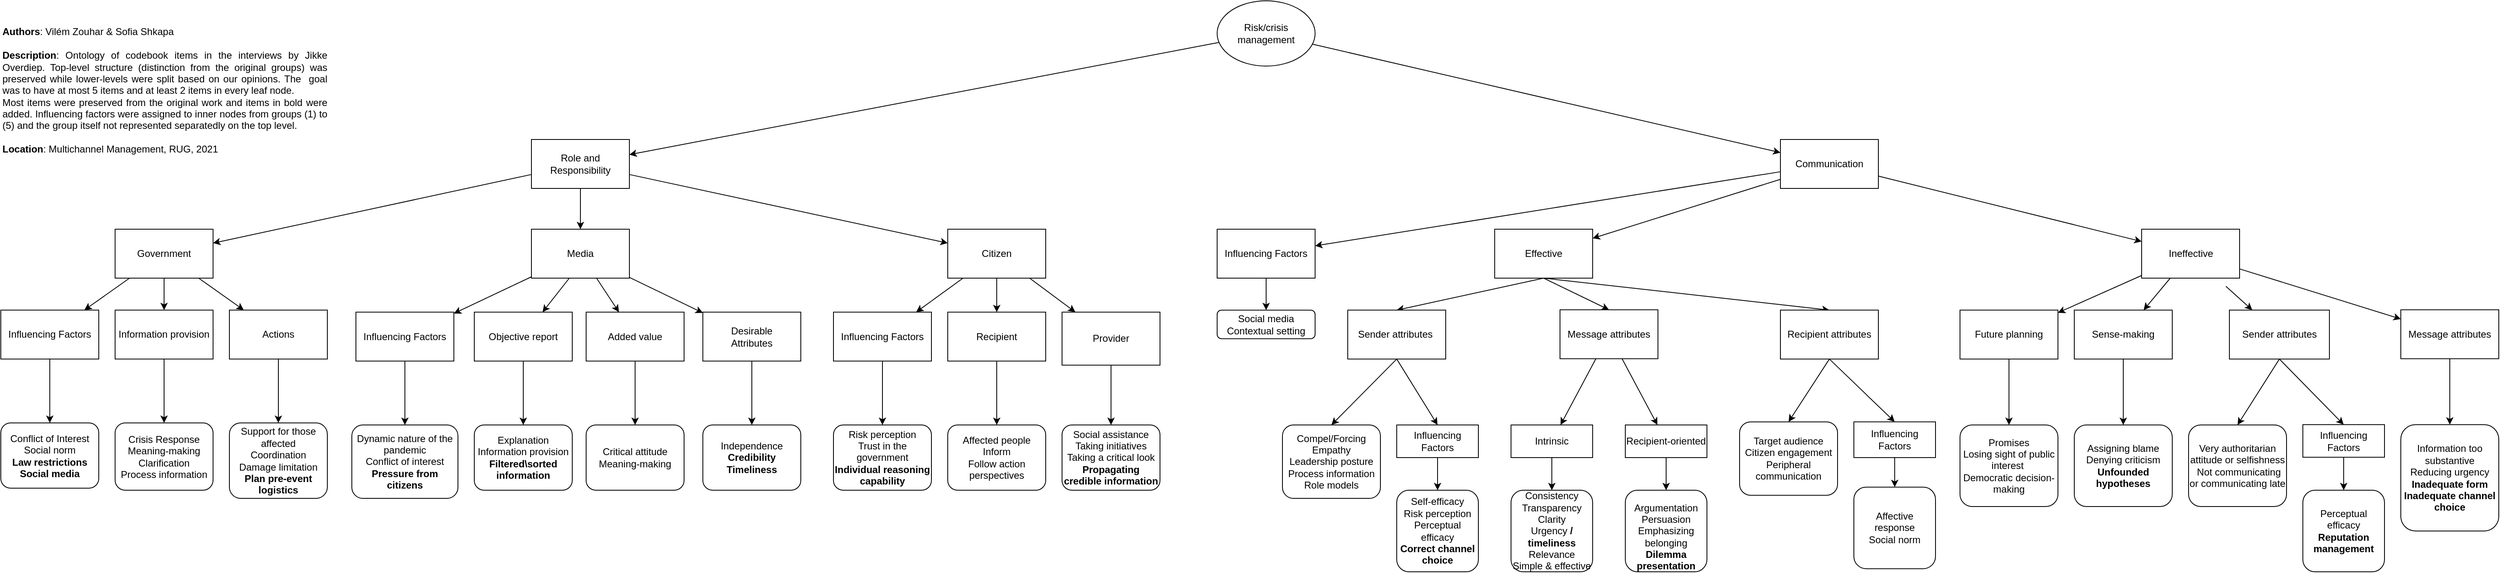 <mxfile version="15.3.8" type="google"><diagram id="8PKTsiqh1NiM7w7kDXS_" name="Page-1"><mxGraphModel dx="1385" dy="694" grid="1" gridSize="10" guides="1" tooltips="1" connect="1" arrows="1" fold="1" page="1" pageScale="1" pageWidth="1654" pageHeight="1169" math="0" shadow="0"><root><mxCell id="0"/><mxCell id="1" parent="0"/><mxCell id="tGzGR7EFq1QjN6VnWukm-55" style="edgeStyle=none;rounded=0;orthogonalLoop=1;jettySize=auto;html=1;" parent="1" source="tGzGR7EFq1QjN6VnWukm-1" target="tGzGR7EFq1QjN6VnWukm-5" edge="1"><mxGeometry relative="1" as="geometry"/></mxCell><mxCell id="tGzGR7EFq1QjN6VnWukm-56" style="edgeStyle=none;rounded=0;orthogonalLoop=1;jettySize=auto;html=1;" parent="1" source="tGzGR7EFq1QjN6VnWukm-1" target="tGzGR7EFq1QjN6VnWukm-3" edge="1"><mxGeometry relative="1" as="geometry"/></mxCell><mxCell id="tGzGR7EFq1QjN6VnWukm-1" value="&lt;div&gt;Risk/crisis management&lt;/div&gt;" style="ellipse;whiteSpace=wrap;html=1;" parent="1" vertex="1"><mxGeometry x="1600" y="280" width="120" height="80" as="geometry"/></mxCell><mxCell id="tGzGR7EFq1QjN6VnWukm-9" style="edgeStyle=none;rounded=0;orthogonalLoop=1;jettySize=auto;html=1;" parent="1" source="tGzGR7EFq1QjN6VnWukm-3" target="tGzGR7EFq1QjN6VnWukm-8" edge="1"><mxGeometry relative="1" as="geometry"/></mxCell><mxCell id="tGzGR7EFq1QjN6VnWukm-11" style="edgeStyle=none;rounded=0;orthogonalLoop=1;jettySize=auto;html=1;" parent="1" source="tGzGR7EFq1QjN6VnWukm-3" target="tGzGR7EFq1QjN6VnWukm-10" edge="1"><mxGeometry relative="1" as="geometry"/></mxCell><mxCell id="tGzGR7EFq1QjN6VnWukm-13" style="edgeStyle=none;rounded=0;orthogonalLoop=1;jettySize=auto;html=1;" parent="1" source="tGzGR7EFq1QjN6VnWukm-3" target="tGzGR7EFq1QjN6VnWukm-12" edge="1"><mxGeometry relative="1" as="geometry"/></mxCell><mxCell id="tGzGR7EFq1QjN6VnWukm-61" style="edgeStyle=none;rounded=0;orthogonalLoop=1;jettySize=auto;html=1;" parent="1" source="tGzGR7EFq1QjN6VnWukm-8" target="tGzGR7EFq1QjN6VnWukm-60" edge="1"><mxGeometry relative="1" as="geometry"/></mxCell><mxCell id="tGzGR7EFq1QjN6VnWukm-3" value="Role and Responsibility" style="rounded=0;whiteSpace=wrap;html=1;" parent="1" vertex="1"><mxGeometry x="760" y="450" width="120" height="60" as="geometry"/></mxCell><mxCell id="tGzGR7EFq1QjN6VnWukm-15" style="edgeStyle=none;rounded=0;orthogonalLoop=1;jettySize=auto;html=1;" parent="1" source="tGzGR7EFq1QjN6VnWukm-5" target="tGzGR7EFq1QjN6VnWukm-14" edge="1"><mxGeometry relative="1" as="geometry"/></mxCell><mxCell id="tGzGR7EFq1QjN6VnWukm-99" value="&amp;nbsp;" style="edgeStyle=none;rounded=0;orthogonalLoop=1;jettySize=auto;html=1;fontFamily=Helvetica;fontSize=12;" parent="1" source="tGzGR7EFq1QjN6VnWukm-5" target="tGzGR7EFq1QjN6VnWukm-98" edge="1"><mxGeometry x="0.046" y="-15" relative="1" as="geometry"><mxPoint as="offset"/></mxGeometry></mxCell><mxCell id="jqWA9M8NnoMMEc-roruy-1" style="rounded=0;orthogonalLoop=1;jettySize=auto;html=1;" edge="1" parent="1" source="tGzGR7EFq1QjN6VnWukm-5" target="tGzGR7EFq1QjN6VnWukm-16"><mxGeometry relative="1" as="geometry"/></mxCell><mxCell id="tGzGR7EFq1QjN6VnWukm-5" value="Communication" style="rounded=0;whiteSpace=wrap;html=1;" parent="1" vertex="1"><mxGeometry x="2290" y="450" width="120" height="60" as="geometry"/></mxCell><mxCell id="Dwpv8svm2cpUY37ZDRC3-32" style="edgeStyle=none;rounded=0;orthogonalLoop=1;jettySize=auto;html=1;" parent="1" source="tGzGR7EFq1QjN6VnWukm-8" target="Dwpv8svm2cpUY37ZDRC3-16" edge="1"><mxGeometry relative="1" as="geometry"><mxPoint x="480.406" y="589.19" as="sourcePoint"/></mxGeometry></mxCell><mxCell id="Dwpv8svm2cpUY37ZDRC3-33" style="edgeStyle=none;rounded=0;orthogonalLoop=1;jettySize=auto;html=1;" parent="1" source="tGzGR7EFq1QjN6VnWukm-8" target="Dwpv8svm2cpUY37ZDRC3-17" edge="1"><mxGeometry relative="1" as="geometry"><mxPoint x="580.39" y="587.497" as="sourcePoint"/></mxGeometry></mxCell><mxCell id="tGzGR7EFq1QjN6VnWukm-8" value="Government" style="rounded=0;whiteSpace=wrap;html=1;" parent="1" vertex="1"><mxGeometry x="250" y="560" width="120" height="60" as="geometry"/></mxCell><mxCell id="tGzGR7EFq1QjN6VnWukm-22" style="edgeStyle=none;rounded=0;orthogonalLoop=1;jettySize=auto;html=1;" parent="1" source="tGzGR7EFq1QjN6VnWukm-10" target="tGzGR7EFq1QjN6VnWukm-18" edge="1"><mxGeometry relative="1" as="geometry"/></mxCell><mxCell id="tGzGR7EFq1QjN6VnWukm-25" style="edgeStyle=none;rounded=0;orthogonalLoop=1;jettySize=auto;html=1;" parent="1" target="tGzGR7EFq1QjN6VnWukm-24" edge="1"><mxGeometry relative="1" as="geometry"><mxPoint x="806.399" y="620" as="sourcePoint"/></mxGeometry></mxCell><mxCell id="tGzGR7EFq1QjN6VnWukm-69" style="edgeStyle=none;rounded=0;orthogonalLoop=1;jettySize=auto;html=1;fontFamily=Helvetica;fontSize=10;" parent="1" source="tGzGR7EFq1QjN6VnWukm-10" target="tGzGR7EFq1QjN6VnWukm-68" edge="1"><mxGeometry relative="1" as="geometry"/></mxCell><mxCell id="tGzGR7EFq1QjN6VnWukm-93" style="edgeStyle=none;rounded=0;orthogonalLoop=1;jettySize=auto;html=1;fontFamily=Helvetica;fontSize=12;" parent="1" source="tGzGR7EFq1QjN6VnWukm-10" target="tGzGR7EFq1QjN6VnWukm-31" edge="1"><mxGeometry relative="1" as="geometry"/></mxCell><mxCell id="tGzGR7EFq1QjN6VnWukm-10" value="Media" style="rounded=0;whiteSpace=wrap;html=1;" parent="1" vertex="1"><mxGeometry x="760" y="560" width="120" height="60" as="geometry"/></mxCell><mxCell id="tGzGR7EFq1QjN6VnWukm-40" style="edgeStyle=none;rounded=0;orthogonalLoop=1;jettySize=auto;html=1;" parent="1" source="tGzGR7EFq1QjN6VnWukm-12" target="tGzGR7EFq1QjN6VnWukm-37" edge="1"><mxGeometry relative="1" as="geometry"/></mxCell><mxCell id="tGzGR7EFq1QjN6VnWukm-41" style="edgeStyle=none;rounded=0;orthogonalLoop=1;jettySize=auto;html=1;" parent="1" source="tGzGR7EFq1QjN6VnWukm-12" target="tGzGR7EFq1QjN6VnWukm-38" edge="1"><mxGeometry relative="1" as="geometry"/></mxCell><mxCell id="tGzGR7EFq1QjN6VnWukm-81" style="edgeStyle=none;rounded=0;orthogonalLoop=1;jettySize=auto;html=1;fontFamily=Helvetica;fontSize=10;" parent="1" source="tGzGR7EFq1QjN6VnWukm-12" target="tGzGR7EFq1QjN6VnWukm-78" edge="1"><mxGeometry relative="1" as="geometry"/></mxCell><mxCell id="tGzGR7EFq1QjN6VnWukm-12" value="Citizen" style="rounded=0;whiteSpace=wrap;html=1;" parent="1" vertex="1"><mxGeometry x="1270" y="560" width="120" height="60" as="geometry"/></mxCell><mxCell id="Dwpv8svm2cpUY37ZDRC3-74" style="edgeStyle=none;rounded=0;orthogonalLoop=1;jettySize=auto;html=1;exitX=0.5;exitY=1;exitDx=0;exitDy=0;entryX=0.5;entryY=0;entryDx=0;entryDy=0;fontFamily=Helvetica;" parent="1" source="tGzGR7EFq1QjN6VnWukm-14" target="Dwpv8svm2cpUY37ZDRC3-73" edge="1"><mxGeometry relative="1" as="geometry"/></mxCell><mxCell id="Dwpv8svm2cpUY37ZDRC3-89" style="edgeStyle=none;rounded=0;orthogonalLoop=1;jettySize=auto;html=1;exitX=0.5;exitY=1;exitDx=0;exitDy=0;entryX=0.5;entryY=0;entryDx=0;entryDy=0;fontFamily=Helvetica;" parent="1" source="tGzGR7EFq1QjN6VnWukm-14" target="Dwpv8svm2cpUY37ZDRC3-64" edge="1"><mxGeometry relative="1" as="geometry"/></mxCell><mxCell id="Dwpv8svm2cpUY37ZDRC3-90" style="edgeStyle=none;rounded=0;orthogonalLoop=1;jettySize=auto;html=1;exitX=0.5;exitY=1;exitDx=0;exitDy=0;entryX=0.5;entryY=0;entryDx=0;entryDy=0;fontFamily=Helvetica;" parent="1" source="tGzGR7EFq1QjN6VnWukm-14" target="tGzGR7EFq1QjN6VnWukm-82" edge="1"><mxGeometry relative="1" as="geometry"/></mxCell><mxCell id="tGzGR7EFq1QjN6VnWukm-14" value="Effective" style="rounded=0;whiteSpace=wrap;html=1;" parent="1" vertex="1"><mxGeometry x="1940" y="560" width="120" height="60" as="geometry"/></mxCell><mxCell id="tGzGR7EFq1QjN6VnWukm-102" style="edgeStyle=none;rounded=0;orthogonalLoop=1;jettySize=auto;html=1;fontFamily=Helvetica;fontSize=12;" parent="1" target="Dwpv8svm2cpUY37ZDRC3-85" edge="1"><mxGeometry relative="1" as="geometry"><mxPoint x="2835.716" y="630" as="sourcePoint"/></mxGeometry></mxCell><mxCell id="tGzGR7EFq1QjN6VnWukm-103" style="edgeStyle=none;rounded=0;orthogonalLoop=1;jettySize=auto;html=1;fontFamily=Helvetica;fontSize=12;" parent="1" source="tGzGR7EFq1QjN6VnWukm-16" target="Dwpv8svm2cpUY37ZDRC3-81" edge="1"><mxGeometry relative="1" as="geometry"/></mxCell><mxCell id="tGzGR7EFq1QjN6VnWukm-104" style="edgeStyle=none;rounded=0;orthogonalLoop=1;jettySize=auto;html=1;fontFamily=Helvetica;fontSize=12;" parent="1" source="tGzGR7EFq1QjN6VnWukm-16" target="Dwpv8svm2cpUY37ZDRC3-70" edge="1"><mxGeometry relative="1" as="geometry"/></mxCell><mxCell id="tGzGR7EFq1QjN6VnWukm-105" style="edgeStyle=none;rounded=0;orthogonalLoop=1;jettySize=auto;html=1;fontFamily=Helvetica;fontSize=12;" parent="1" source="tGzGR7EFq1QjN6VnWukm-16" target="Dwpv8svm2cpUY37ZDRC3-66" edge="1"><mxGeometry relative="1" as="geometry"/></mxCell><mxCell id="tGzGR7EFq1QjN6VnWukm-16" value="Ineffective" style="rounded=0;whiteSpace=wrap;html=1;" parent="1" vertex="1"><mxGeometry x="2732.5" y="560.0" width="120" height="60" as="geometry"/></mxCell><mxCell id="tGzGR7EFq1QjN6VnWukm-23" style="edgeStyle=none;rounded=0;orthogonalLoop=1;jettySize=auto;html=1;" parent="1" source="tGzGR7EFq1QjN6VnWukm-18" target="tGzGR7EFq1QjN6VnWukm-21" edge="1"><mxGeometry relative="1" as="geometry"/></mxCell><mxCell id="tGzGR7EFq1QjN6VnWukm-18" value="Desirable&lt;div&gt;Attributes&lt;/div&gt;" style="rounded=0;whiteSpace=wrap;html=1;" parent="1" vertex="1"><mxGeometry x="970" y="661.69" width="120" height="60" as="geometry"/></mxCell><mxCell id="tGzGR7EFq1QjN6VnWukm-21" value="&lt;div&gt;Independence&lt;/div&gt;&lt;div&gt;&lt;b&gt;Credibility&lt;/b&gt;&lt;/div&gt;&lt;div&gt;&lt;b&gt;Timeliness&lt;/b&gt;&lt;br&gt;&lt;/div&gt;" style="rounded=1;whiteSpace=wrap;html=1;" parent="1" vertex="1"><mxGeometry x="970" y="800" width="120" height="80" as="geometry"/></mxCell><mxCell id="tGzGR7EFq1QjN6VnWukm-30" style="edgeStyle=none;rounded=0;orthogonalLoop=1;jettySize=auto;html=1;" parent="1" source="tGzGR7EFq1QjN6VnWukm-24" target="tGzGR7EFq1QjN6VnWukm-29" edge="1"><mxGeometry relative="1" as="geometry"/></mxCell><mxCell id="tGzGR7EFq1QjN6VnWukm-24" value="Objective report" style="rounded=0;whiteSpace=wrap;html=1;" parent="1" vertex="1"><mxGeometry x="690" y="661.69" width="120" height="60" as="geometry"/></mxCell><mxCell id="tGzGR7EFq1QjN6VnWukm-29" value="&lt;div&gt;Explanation&lt;/div&gt;&lt;div&gt;Information provision&lt;br&gt;&lt;/div&gt;&lt;div&gt;&lt;b&gt;Filtered\sorted information&lt;/b&gt;&lt;/div&gt;" style="rounded=1;whiteSpace=wrap;html=1;" parent="1" vertex="1"><mxGeometry x="690" y="800" width="120" height="80" as="geometry"/></mxCell><mxCell id="tGzGR7EFq1QjN6VnWukm-36" style="edgeStyle=none;rounded=0;orthogonalLoop=1;jettySize=auto;html=1;" parent="1" source="tGzGR7EFq1QjN6VnWukm-31" target="tGzGR7EFq1QjN6VnWukm-35" edge="1"><mxGeometry relative="1" as="geometry"/></mxCell><mxCell id="tGzGR7EFq1QjN6VnWukm-31" value="Added value" style="rounded=0;whiteSpace=wrap;html=1;" parent="1" vertex="1"><mxGeometry x="827" y="661.69" width="120" height="60" as="geometry"/></mxCell><mxCell id="tGzGR7EFq1QjN6VnWukm-35" value="&lt;div&gt;Critical attitude&lt;/div&gt;&lt;div&gt;Meaning-making&lt;br&gt;&lt;/div&gt;" style="rounded=1;whiteSpace=wrap;html=1;" parent="1" vertex="1"><mxGeometry x="827" y="800" width="120" height="80" as="geometry"/></mxCell><mxCell id="tGzGR7EFq1QjN6VnWukm-45" style="edgeStyle=none;rounded=0;orthogonalLoop=1;jettySize=auto;html=1;" parent="1" source="tGzGR7EFq1QjN6VnWukm-37" target="tGzGR7EFq1QjN6VnWukm-39" edge="1"><mxGeometry relative="1" as="geometry"/></mxCell><mxCell id="tGzGR7EFq1QjN6VnWukm-37" value="Recipient" style="rounded=0;whiteSpace=wrap;html=1;" parent="1" vertex="1"><mxGeometry x="1270" y="661.69" width="120" height="60" as="geometry"/></mxCell><mxCell id="Dwpv8svm2cpUY37ZDRC3-40" style="edgeStyle=none;rounded=0;orthogonalLoop=1;jettySize=auto;html=1;entryX=0.5;entryY=0;entryDx=0;entryDy=0;" parent="1" source="Dwpv8svm2cpUY37ZDRC3-16" target="Dwpv8svm2cpUY37ZDRC3-36" edge="1"><mxGeometry relative="1" as="geometry"/></mxCell><mxCell id="Dwpv8svm2cpUY37ZDRC3-16" value="Information provision" style="rounded=0;whiteSpace=wrap;html=1;" parent="1" vertex="1"><mxGeometry x="250" y="659.19" width="120" height="60" as="geometry"/></mxCell><mxCell id="tGzGR7EFq1QjN6VnWukm-52" style="edgeStyle=none;rounded=0;orthogonalLoop=1;jettySize=auto;html=1;" parent="1" source="tGzGR7EFq1QjN6VnWukm-38" target="tGzGR7EFq1QjN6VnWukm-49" edge="1"><mxGeometry relative="1" as="geometry"/></mxCell><mxCell id="tGzGR7EFq1QjN6VnWukm-38" value="Provider" style="rounded=0;whiteSpace=wrap;html=1;" parent="1" vertex="1"><mxGeometry x="1410" y="661.69" width="120" height="65" as="geometry"/></mxCell><mxCell id="tGzGR7EFq1QjN6VnWukm-87" style="edgeStyle=none;rounded=0;orthogonalLoop=1;jettySize=auto;html=1;fontFamily=Helvetica;fontSize=10;" parent="1" source="Dwpv8svm2cpUY37ZDRC3-17" target="Dwpv8svm2cpUY37ZDRC3-21" edge="1"><mxGeometry relative="1" as="geometry"/></mxCell><mxCell id="Dwpv8svm2cpUY37ZDRC3-17" value="Actions" style="rounded=0;whiteSpace=wrap;html=1;" parent="1" vertex="1"><mxGeometry x="390" y="659.19" width="120" height="60" as="geometry"/></mxCell><mxCell id="tGzGR7EFq1QjN6VnWukm-39" value="&lt;div&gt;Affected people&lt;/div&gt;&lt;div&gt;Inform&lt;/div&gt;&lt;div&gt;Follow action perspectives&lt;br&gt;&lt;/div&gt;" style="rounded=1;whiteSpace=wrap;html=1;" parent="1" vertex="1"><mxGeometry x="1270" y="800" width="120" height="80" as="geometry"/></mxCell><mxCell id="tGzGR7EFq1QjN6VnWukm-49" value="&lt;div align=&quot;center&quot;&gt;Social assistance&lt;br&gt;Taking initiatives&lt;br&gt;Taking a critical look&lt;/div&gt;&lt;div align=&quot;center&quot;&gt;&lt;b&gt;Propagating credible information&lt;/b&gt;&lt;br&gt;&lt;/div&gt;" style="rounded=1;whiteSpace=wrap;html=1;align=center;" parent="1" vertex="1"><mxGeometry x="1410" y="800" width="120" height="80" as="geometry"/></mxCell><mxCell id="Dwpv8svm2cpUY37ZDRC3-21" value="&lt;div&gt;Support for those affected&lt;/div&gt;&lt;div&gt;Coordination&lt;/div&gt;&lt;div&gt;Damage limitation&lt;br&gt;&lt;/div&gt;&lt;div&gt;&lt;b&gt;Plan pre-event logistics&lt;/b&gt;&lt;br&gt;&lt;/div&gt;" style="rounded=1;whiteSpace=wrap;html=1;" parent="1" vertex="1"><mxGeometry x="390" y="797.5" width="120" height="92.5" as="geometry"/></mxCell><mxCell id="Dwpv8svm2cpUY37ZDRC3-36" value="&lt;div&gt;Crisis Response&lt;/div&gt;&lt;div&gt;Meaning-making&lt;br&gt;&lt;/div&gt;&lt;div&gt;&lt;div&gt;Clarification&lt;/div&gt;&lt;div&gt;Process information&lt;br&gt;&lt;/div&gt;&lt;/div&gt;" style="rounded=1;whiteSpace=wrap;html=1;" parent="1" vertex="1"><mxGeometry x="250" y="797.5" width="120" height="82.5" as="geometry"/></mxCell><mxCell id="tGzGR7EFq1QjN6VnWukm-92" style="edgeStyle=none;rounded=0;orthogonalLoop=1;jettySize=auto;html=1;entryX=0.5;entryY=0;entryDx=0;entryDy=0;fontFamily=Helvetica;fontSize=12;" parent="1" source="tGzGR7EFq1QjN6VnWukm-60" target="tGzGR7EFq1QjN6VnWukm-62" edge="1"><mxGeometry relative="1" as="geometry"/></mxCell><mxCell id="tGzGR7EFq1QjN6VnWukm-60" value="Influencing Factors" style="rounded=0;whiteSpace=wrap;html=1;" parent="1" vertex="1"><mxGeometry x="110" y="659.19" width="120" height="60" as="geometry"/></mxCell><mxCell id="tGzGR7EFq1QjN6VnWukm-62" value="&lt;div&gt;Conflict of Interest&lt;/div&gt;&lt;div&gt;Social norm&lt;/div&gt;&lt;div&gt;&lt;b&gt;Law restrictions&lt;/b&gt;&lt;br&gt;&lt;/div&gt;&lt;div&gt;&lt;b&gt;Social media&lt;/b&gt;&lt;b&gt;&lt;br&gt;&lt;/b&gt;&lt;/div&gt;" style="rounded=1;whiteSpace=wrap;html=1;" parent="1" vertex="1"><mxGeometry x="110" y="797.5" width="120" height="80" as="geometry"/></mxCell><mxCell id="tGzGR7EFq1QjN6VnWukm-77" style="edgeStyle=none;rounded=0;orthogonalLoop=1;jettySize=auto;html=1;fontFamily=Helvetica;fontSize=10;" parent="1" source="tGzGR7EFq1QjN6VnWukm-68" target="tGzGR7EFq1QjN6VnWukm-76" edge="1"><mxGeometry relative="1" as="geometry"/></mxCell><mxCell id="tGzGR7EFq1QjN6VnWukm-68" value="Influencing Factors" style="rounded=0;whiteSpace=wrap;html=1;" parent="1" vertex="1"><mxGeometry x="545" y="661.69" width="120" height="60" as="geometry"/></mxCell><mxCell id="tGzGR7EFq1QjN6VnWukm-76" value="&lt;div&gt;Dynamic nature of the pandemic&lt;/div&gt;&lt;div&gt;Conflict of interest&lt;br&gt;&lt;/div&gt;&lt;div&gt;&lt;b&gt;Pressure from citizens&lt;/b&gt;&lt;br&gt;&lt;/div&gt;" style="rounded=1;whiteSpace=wrap;html=1;" parent="1" vertex="1"><mxGeometry x="540" y="800" width="130" height="90" as="geometry"/></mxCell><mxCell id="tGzGR7EFq1QjN6VnWukm-80" style="edgeStyle=none;rounded=0;orthogonalLoop=1;jettySize=auto;html=1;fontFamily=Helvetica;fontSize=10;" parent="1" source="tGzGR7EFq1QjN6VnWukm-78" target="tGzGR7EFq1QjN6VnWukm-79" edge="1"><mxGeometry relative="1" as="geometry"/></mxCell><mxCell id="tGzGR7EFq1QjN6VnWukm-78" value="Influencing Factors" style="rounded=0;whiteSpace=wrap;html=1;" parent="1" vertex="1"><mxGeometry x="1130" y="661.69" width="120" height="60" as="geometry"/></mxCell><mxCell id="tGzGR7EFq1QjN6VnWukm-79" value="&lt;div&gt;Risk perception&lt;/div&gt;&lt;div&gt;Trust in the government&lt;/div&gt;&lt;b&gt;Individual reasoning capability&lt;/b&gt;" style="rounded=1;whiteSpace=wrap;html=1;" parent="1" vertex="1"><mxGeometry x="1130" y="800" width="120" height="80" as="geometry"/></mxCell><mxCell id="Dwpv8svm2cpUY37ZDRC3-62" style="edgeStyle=none;rounded=0;orthogonalLoop=1;jettySize=auto;html=1;exitX=0.5;exitY=1;exitDx=0;exitDy=0;entryX=0.5;entryY=0;entryDx=0;entryDy=0;fontFamily=Helvetica;" parent="1" source="tGzGR7EFq1QjN6VnWukm-82" target="Dwpv8svm2cpUY37ZDRC3-60" edge="1"><mxGeometry relative="1" as="geometry"/></mxCell><mxCell id="Dwpv8svm2cpUY37ZDRC3-98" style="edgeStyle=none;rounded=0;orthogonalLoop=1;jettySize=auto;html=1;exitX=0.5;exitY=1;exitDx=0;exitDy=0;entryX=0.5;entryY=0;entryDx=0;entryDy=0;fontFamily=Helvetica;" parent="1" source="tGzGR7EFq1QjN6VnWukm-82" target="Dwpv8svm2cpUY37ZDRC3-97" edge="1"><mxGeometry relative="1" as="geometry"/></mxCell><mxCell id="tGzGR7EFq1QjN6VnWukm-82" value="Sender attributes&amp;nbsp;" style="rounded=0;whiteSpace=wrap;html=1;" parent="1" vertex="1"><mxGeometry x="1760" y="659.19" width="120" height="60" as="geometry"/></mxCell><mxCell id="Dwpv8svm2cpUY37ZDRC3-60" value="&lt;div align=&quot;center&quot;&gt;&lt;div align=&quot;center&quot;&gt;&lt;span&gt;Compel/&lt;/span&gt;&lt;span&gt;Forcing&lt;/span&gt;&lt;/div&gt;&lt;div&gt;Empathy&lt;br&gt;&lt;/div&gt;&lt;div&gt;Leadership posture&lt;/div&gt;&lt;div&gt;Process information&lt;br&gt;&lt;/div&gt;&lt;div&gt;Role models&lt;br&gt;&lt;/div&gt;&lt;/div&gt;" style="rounded=1;whiteSpace=wrap;html=1;align=center;" parent="1" vertex="1"><mxGeometry x="1680" y="800" width="120" height="90" as="geometry"/></mxCell><mxCell id="Dwpv8svm2cpUY37ZDRC3-69" style="edgeStyle=none;rounded=0;orthogonalLoop=1;jettySize=auto;html=1;exitX=0.5;exitY=1;exitDx=0;exitDy=0;entryX=0.5;entryY=0;entryDx=0;entryDy=0;fontFamily=Helvetica;" parent="1" source="Dwpv8svm2cpUY37ZDRC3-64" target="Dwpv8svm2cpUY37ZDRC3-67" edge="1"><mxGeometry relative="1" as="geometry"/></mxCell><mxCell id="Dwpv8svm2cpUY37ZDRC3-106" style="edgeStyle=none;rounded=0;orthogonalLoop=1;jettySize=auto;html=1;exitX=0.5;exitY=1;exitDx=0;exitDy=0;entryX=0.5;entryY=0;entryDx=0;entryDy=0;fontFamily=Helvetica;" parent="1" source="Dwpv8svm2cpUY37ZDRC3-64" target="Dwpv8svm2cpUY37ZDRC3-104" edge="1"><mxGeometry relative="1" as="geometry"/></mxCell><mxCell id="Dwpv8svm2cpUY37ZDRC3-64" value="Recipient attributes" style="rounded=0;whiteSpace=wrap;html=1;" parent="1" vertex="1"><mxGeometry x="2290" y="659.19" width="120" height="60" as="geometry"/></mxCell><mxCell id="Dwpv8svm2cpUY37ZDRC3-80" style="edgeStyle=none;rounded=0;orthogonalLoop=1;jettySize=auto;html=1;exitX=0.5;exitY=1;exitDx=0;exitDy=0;entryX=0.5;entryY=0;entryDx=0;entryDy=0;fontFamily=Helvetica;" parent="1" source="Dwpv8svm2cpUY37ZDRC3-66" target="Dwpv8svm2cpUY37ZDRC3-79" edge="1"><mxGeometry relative="1" as="geometry"/></mxCell><mxCell id="Dwpv8svm2cpUY37ZDRC3-66" value="Message attributes" style="rounded=0;whiteSpace=wrap;html=1;" parent="1" vertex="1"><mxGeometry x="3050" y="658.79" width="120" height="60" as="geometry"/></mxCell><mxCell id="Dwpv8svm2cpUY37ZDRC3-67" value="&lt;div align=&quot;center&quot;&gt;&lt;div align=&quot;center&quot;&gt;Target audience&lt;br&gt;&lt;/div&gt;&lt;div align=&quot;center&quot;&gt;Citizen engagement&lt;br&gt;&lt;/div&gt;&lt;div align=&quot;center&quot;&gt;Peripheral communication&lt;br&gt;&lt;/div&gt;&lt;/div&gt;" style="rounded=1;whiteSpace=wrap;html=1;align=center;" parent="1" vertex="1"><mxGeometry x="2240" y="796.2" width="120" height="90" as="geometry"/></mxCell><mxCell id="tGzGR7EFq1QjN6VnWukm-95" value="&lt;div align=&quot;justify&quot;&gt;&lt;b&gt;Authors&lt;/b&gt;: Vilém Zouhar &amp;amp; Sofia Shkapa&lt;/div&gt;&lt;div align=&quot;justify&quot;&gt;&lt;br&gt;&lt;/div&gt;&lt;div align=&quot;justify&quot;&gt;&lt;b&gt;Description&lt;/b&gt;: Ontology of codebook items in the interviews by Jikke Overdiep. Top-level structure (distinction from the original groups) was preserved while lower-levels were split based on our opinions. The&amp;nbsp; goal was to have at most 5 items and at least 2 items in every leaf node.&lt;br&gt;&lt;/div&gt;&lt;div align=&quot;justify&quot;&gt;Most items were preserved from the original work and items in bold were added. Influencing factors were assigned to inner nodes from groups (1) to (5) and the group itself not represented separatedly on the top level.&lt;br&gt;&lt;/div&gt;&lt;div align=&quot;justify&quot;&gt;&lt;br&gt;&lt;/div&gt;&lt;div align=&quot;justify&quot;&gt;&lt;b&gt;Location&lt;/b&gt;: Multichannel Management, RUG, 2021&lt;br&gt;&lt;/div&gt;" style="text;html=1;strokeColor=none;fillColor=none;align=left;verticalAlign=middle;whiteSpace=wrap;rounded=0;fontFamily=Helvetica;fontSize=12;" parent="1" vertex="1"><mxGeometry x="110" y="290" width="400" height="200" as="geometry"/></mxCell><mxCell id="Dwpv8svm2cpUY37ZDRC3-78" style="edgeStyle=none;rounded=0;orthogonalLoop=1;jettySize=auto;html=1;exitX=0.5;exitY=1;exitDx=0;exitDy=0;entryX=0.5;entryY=0;entryDx=0;entryDy=0;fontFamily=Helvetica;" parent="1" source="Dwpv8svm2cpUY37ZDRC3-70" target="Dwpv8svm2cpUY37ZDRC3-77" edge="1"><mxGeometry relative="1" as="geometry"/></mxCell><mxCell id="Dwpv8svm2cpUY37ZDRC3-70" value="Future planning" style="rounded=0;whiteSpace=wrap;html=1;" parent="1" vertex="1"><mxGeometry x="2510" y="659.19" width="120" height="60" as="geometry"/></mxCell><mxCell id="jqWA9M8NnoMMEc-roruy-4" style="edgeStyle=none;rounded=0;orthogonalLoop=1;jettySize=auto;html=1;" edge="1" parent="1" source="Dwpv8svm2cpUY37ZDRC3-73" target="jqWA9M8NnoMMEc-roruy-3"><mxGeometry relative="1" as="geometry"/></mxCell><mxCell id="jqWA9M8NnoMMEc-roruy-5" style="edgeStyle=none;rounded=0;orthogonalLoop=1;jettySize=auto;html=1;" edge="1" parent="1" source="Dwpv8svm2cpUY37ZDRC3-73" target="jqWA9M8NnoMMEc-roruy-2"><mxGeometry relative="1" as="geometry"/></mxCell><mxCell id="Dwpv8svm2cpUY37ZDRC3-73" value="Message attributes&lt;br&gt;" style="rounded=0;whiteSpace=wrap;html=1;" parent="1" vertex="1"><mxGeometry x="2020" y="658.79" width="120" height="60" as="geometry"/></mxCell><mxCell id="Dwpv8svm2cpUY37ZDRC3-75" value="&lt;div align=&quot;center&quot;&gt;&lt;div align=&quot;center&quot;&gt;Consistency&lt;/div&gt;&lt;div align=&quot;center&quot;&gt;Transparency&lt;/div&gt;&lt;div align=&quot;center&quot;&gt;Clarity&lt;/div&gt;&lt;div align=&quot;center&quot;&gt;Urgency &lt;b&gt;/ timeliness&lt;/b&gt;&lt;br&gt;&lt;/div&gt;&lt;div&gt;&lt;div&gt;Relevance&lt;/div&gt;&lt;/div&gt;&lt;div&gt;Simple &amp;amp; effective&lt;/div&gt;&lt;/div&gt;" style="rounded=1;whiteSpace=wrap;html=1;align=center;" parent="1" vertex="1"><mxGeometry x="1960" y="880" width="100" height="100" as="geometry"/></mxCell><mxCell id="Dwpv8svm2cpUY37ZDRC3-77" value="&lt;div align=&quot;center&quot;&gt;&lt;div align=&quot;center&quot;&gt;Promises&lt;br&gt;&lt;/div&gt;&lt;div align=&quot;center&quot;&gt;Losing sight of public interest&amp;nbsp;&lt;br&gt;&lt;/div&gt;&lt;div align=&quot;center&quot;&gt;Democratic decision-making&lt;br&gt;&lt;/div&gt;&lt;/div&gt;" style="rounded=1;whiteSpace=wrap;html=1;align=center;" parent="1" vertex="1"><mxGeometry x="2510" y="800" width="120" height="100" as="geometry"/></mxCell><mxCell id="Dwpv8svm2cpUY37ZDRC3-79" value="&lt;div align=&quot;center&quot;&gt;&lt;div align=&quot;center&quot;&gt;Information too substantive&lt;br&gt;&lt;/div&gt;&lt;div align=&quot;center&quot;&gt;Reducing urgency&lt;/div&gt;&lt;div align=&quot;center&quot;&gt;&lt;b&gt;Inadequate form&lt;/b&gt;&lt;/div&gt;&lt;div align=&quot;center&quot;&gt;&lt;b&gt;Inadequate channel choice&lt;/b&gt;&lt;br&gt;&lt;/div&gt;&lt;/div&gt;" style="rounded=1;whiteSpace=wrap;html=1;align=center;" parent="1" vertex="1"><mxGeometry x="3050" y="799.6" width="120" height="130.4" as="geometry"/></mxCell><mxCell id="Dwpv8svm2cpUY37ZDRC3-84" style="edgeStyle=none;rounded=0;orthogonalLoop=1;jettySize=auto;html=1;exitX=0.5;exitY=1;exitDx=0;exitDy=0;entryX=0.5;entryY=0;entryDx=0;entryDy=0;fontFamily=Helvetica;" parent="1" source="Dwpv8svm2cpUY37ZDRC3-81" target="Dwpv8svm2cpUY37ZDRC3-83" edge="1"><mxGeometry relative="1" as="geometry"/></mxCell><mxCell id="Dwpv8svm2cpUY37ZDRC3-81" value="Sense-making" style="rounded=0;whiteSpace=wrap;html=1;" parent="1" vertex="1"><mxGeometry x="2650" y="659.19" width="120" height="60" as="geometry"/></mxCell><mxCell id="Dwpv8svm2cpUY37ZDRC3-83" value="&lt;div align=&quot;center&quot;&gt;&lt;div align=&quot;center&quot;&gt;Assigning blame&lt;br&gt;&lt;/div&gt;&lt;div align=&quot;center&quot;&gt;Denying criticism&lt;/div&gt;&lt;div align=&quot;center&quot;&gt;&lt;b&gt;Unfounded hypotheses&lt;/b&gt;&lt;br&gt;&lt;/div&gt;&lt;/div&gt;" style="rounded=1;whiteSpace=wrap;html=1;align=center;" parent="1" vertex="1"><mxGeometry x="2650" y="800" width="120" height="100" as="geometry"/></mxCell><mxCell id="Dwpv8svm2cpUY37ZDRC3-93" style="edgeStyle=none;rounded=0;orthogonalLoop=1;jettySize=auto;html=1;exitX=0.5;exitY=1;exitDx=0;exitDy=0;entryX=0.5;entryY=0;entryDx=0;entryDy=0;fontFamily=Helvetica;" parent="1" source="tGzGR7EFq1QjN6VnWukm-98" target="Dwpv8svm2cpUY37ZDRC3-92" edge="1"><mxGeometry relative="1" as="geometry"/></mxCell><mxCell id="tGzGR7EFq1QjN6VnWukm-98" value="Influencing Factors" style="rounded=0;whiteSpace=wrap;html=1;" parent="1" vertex="1"><mxGeometry x="1600" y="560" width="120" height="60" as="geometry"/></mxCell><mxCell id="Dwpv8svm2cpUY37ZDRC3-88" style="edgeStyle=none;rounded=0;orthogonalLoop=1;jettySize=auto;html=1;exitX=0.5;exitY=1;exitDx=0;exitDy=0;entryX=0.5;entryY=0;entryDx=0;entryDy=0;fontFamily=Helvetica;" parent="1" source="Dwpv8svm2cpUY37ZDRC3-85" target="Dwpv8svm2cpUY37ZDRC3-87" edge="1"><mxGeometry relative="1" as="geometry"/></mxCell><mxCell id="Dwpv8svm2cpUY37ZDRC3-112" style="edgeStyle=none;rounded=0;orthogonalLoop=1;jettySize=auto;html=1;exitX=0.5;exitY=1;exitDx=0;exitDy=0;entryX=0.5;entryY=0;entryDx=0;entryDy=0;fontFamily=Helvetica;" parent="1" source="Dwpv8svm2cpUY37ZDRC3-85" target="Dwpv8svm2cpUY37ZDRC3-110" edge="1"><mxGeometry relative="1" as="geometry"/></mxCell><mxCell id="Dwpv8svm2cpUY37ZDRC3-85" value="Sender attributes" style="rounded=0;whiteSpace=wrap;html=1;" parent="1" vertex="1"><mxGeometry x="2840" y="659.19" width="122.5" height="60" as="geometry"/></mxCell><mxCell id="Dwpv8svm2cpUY37ZDRC3-87" value="&lt;div align=&quot;center&quot;&gt;&lt;div align=&quot;center&quot;&gt;Very authoritarian attitude or selfishness&lt;br&gt;&lt;/div&gt;&lt;div align=&quot;center&quot;&gt;&amp;nbsp;Not communicating or communicating late&lt;/div&gt;&lt;/div&gt;" style="rounded=1;whiteSpace=wrap;html=1;align=center;" parent="1" vertex="1"><mxGeometry x="2790" y="800" width="120" height="100" as="geometry"/></mxCell><mxCell id="Dwpv8svm2cpUY37ZDRC3-92" value="Social media&lt;br&gt;Contextual setting" style="rounded=1;whiteSpace=wrap;html=1;" parent="1" vertex="1"><mxGeometry x="1600" y="659.19" width="120" height="35" as="geometry"/></mxCell><mxCell id="Dwpv8svm2cpUY37ZDRC3-100" style="edgeStyle=none;rounded=0;orthogonalLoop=1;jettySize=auto;html=1;exitX=0.5;exitY=1;exitDx=0;exitDy=0;entryX=0.5;entryY=0;entryDx=0;entryDy=0;fontFamily=Helvetica;" parent="1" source="Dwpv8svm2cpUY37ZDRC3-97" target="Dwpv8svm2cpUY37ZDRC3-99" edge="1"><mxGeometry relative="1" as="geometry"/></mxCell><mxCell id="Dwpv8svm2cpUY37ZDRC3-97" value="Influencing Factors" style="rounded=0;whiteSpace=wrap;html=1;" parent="1" vertex="1"><mxGeometry x="1820" y="800" width="100" height="40" as="geometry"/></mxCell><mxCell id="Dwpv8svm2cpUY37ZDRC3-99" value="Self-efficacy&lt;br&gt;Risk perception&lt;br&gt;&lt;div&gt;Perceptual efficacy&lt;/div&gt;&lt;div&gt;&lt;b&gt;Correct channel choice&lt;/b&gt;&lt;/div&gt;" style="rounded=1;whiteSpace=wrap;html=1;" parent="1" vertex="1"><mxGeometry x="1820" y="880" width="100" height="100" as="geometry"/></mxCell><mxCell id="Dwpv8svm2cpUY37ZDRC3-103" style="edgeStyle=none;rounded=0;orthogonalLoop=1;jettySize=auto;html=1;exitX=0.5;exitY=1;exitDx=0;exitDy=0;entryX=0.5;entryY=0;entryDx=0;entryDy=0;fontFamily=Helvetica;" parent="1" source="Dwpv8svm2cpUY37ZDRC3-104" target="Dwpv8svm2cpUY37ZDRC3-105" edge="1"><mxGeometry relative="1" as="geometry"/></mxCell><mxCell id="Dwpv8svm2cpUY37ZDRC3-104" value="Influencing Factors" style="rounded=0;whiteSpace=wrap;html=1;" parent="1" vertex="1"><mxGeometry x="2380" y="796.2" width="100" height="43.8" as="geometry"/></mxCell><mxCell id="Dwpv8svm2cpUY37ZDRC3-105" value="Affective response&lt;br&gt;&lt;div&gt;Social norm&lt;/div&gt;" style="rounded=1;whiteSpace=wrap;html=1;" parent="1" vertex="1"><mxGeometry x="2380" y="876.2" width="100" height="100" as="geometry"/></mxCell><mxCell id="tGzGR7EFq1QjN6VnWukm-101" value="&amp;nbsp;" style="text;whiteSpace=wrap;html=1;fontSize=12;fontFamily=Helvetica;" parent="1" vertex="1"><mxGeometry x="1430" y="430" width="30" height="30" as="geometry"/></mxCell><mxCell id="Dwpv8svm2cpUY37ZDRC3-107" style="edgeStyle=none;rounded=0;orthogonalLoop=1;jettySize=auto;html=1;exitX=0.5;exitY=1;exitDx=0;exitDy=0;fontFamily=Helvetica;" parent="1" source="Dwpv8svm2cpUY37ZDRC3-83" target="Dwpv8svm2cpUY37ZDRC3-83" edge="1"><mxGeometry relative="1" as="geometry"/></mxCell><mxCell id="Dwpv8svm2cpUY37ZDRC3-109" style="edgeStyle=none;rounded=0;orthogonalLoop=1;jettySize=auto;html=1;exitX=0.5;exitY=1;exitDx=0;exitDy=0;entryX=0.5;entryY=0;entryDx=0;entryDy=0;fontFamily=Helvetica;" parent="1" source="Dwpv8svm2cpUY37ZDRC3-110" target="Dwpv8svm2cpUY37ZDRC3-111" edge="1"><mxGeometry relative="1" as="geometry"/></mxCell><mxCell id="Dwpv8svm2cpUY37ZDRC3-110" value="Influencing Factors" style="rounded=0;whiteSpace=wrap;html=1;" parent="1" vertex="1"><mxGeometry x="2930" y="799.6" width="100" height="40" as="geometry"/></mxCell><mxCell id="Dwpv8svm2cpUY37ZDRC3-111" value="&lt;div&gt;Perceptual efficacy&lt;/div&gt;&lt;div&gt;&lt;b&gt;Reputation management&lt;/b&gt;&lt;/div&gt;" style="rounded=1;whiteSpace=wrap;html=1;" parent="1" vertex="1"><mxGeometry x="2930" y="880" width="100" height="100" as="geometry"/></mxCell><mxCell id="jqWA9M8NnoMMEc-roruy-8" style="edgeStyle=none;rounded=0;orthogonalLoop=1;jettySize=auto;html=1;" edge="1" parent="1" source="jqWA9M8NnoMMEc-roruy-2" target="jqWA9M8NnoMMEc-roruy-6"><mxGeometry relative="1" as="geometry"/></mxCell><mxCell id="jqWA9M8NnoMMEc-roruy-2" value="Recipient-oriented" style="rounded=0;whiteSpace=wrap;html=1;" vertex="1" parent="1"><mxGeometry x="2100" y="800" width="100" height="40" as="geometry"/></mxCell><mxCell id="jqWA9M8NnoMMEc-roruy-7" style="edgeStyle=none;rounded=0;orthogonalLoop=1;jettySize=auto;html=1;" edge="1" parent="1" source="jqWA9M8NnoMMEc-roruy-3" target="Dwpv8svm2cpUY37ZDRC3-75"><mxGeometry relative="1" as="geometry"/></mxCell><mxCell id="jqWA9M8NnoMMEc-roruy-3" value="&lt;div&gt;Intrinsic&lt;/div&gt;" style="rounded=0;whiteSpace=wrap;html=1;" vertex="1" parent="1"><mxGeometry x="1960" y="800" width="100" height="40" as="geometry"/></mxCell><mxCell id="jqWA9M8NnoMMEc-roruy-6" value="&lt;div align=&quot;center&quot;&gt;&lt;br&gt;&lt;div&gt;Argumentation&lt;br&gt;&lt;/div&gt;&lt;div&gt;Persuasion &lt;br&gt;&lt;/div&gt;&lt;div&gt;&lt;div&gt;Emphasizing belonging&lt;/div&gt;&lt;div&gt;&lt;b&gt;Dilemma presentation&lt;/b&gt;&lt;br&gt;&lt;/div&gt;&lt;/div&gt;&lt;/div&gt;" style="rounded=1;whiteSpace=wrap;html=1;align=center;" vertex="1" parent="1"><mxGeometry x="2100" y="880" width="100" height="100" as="geometry"/></mxCell></root></mxGraphModel></diagram></mxfile>
